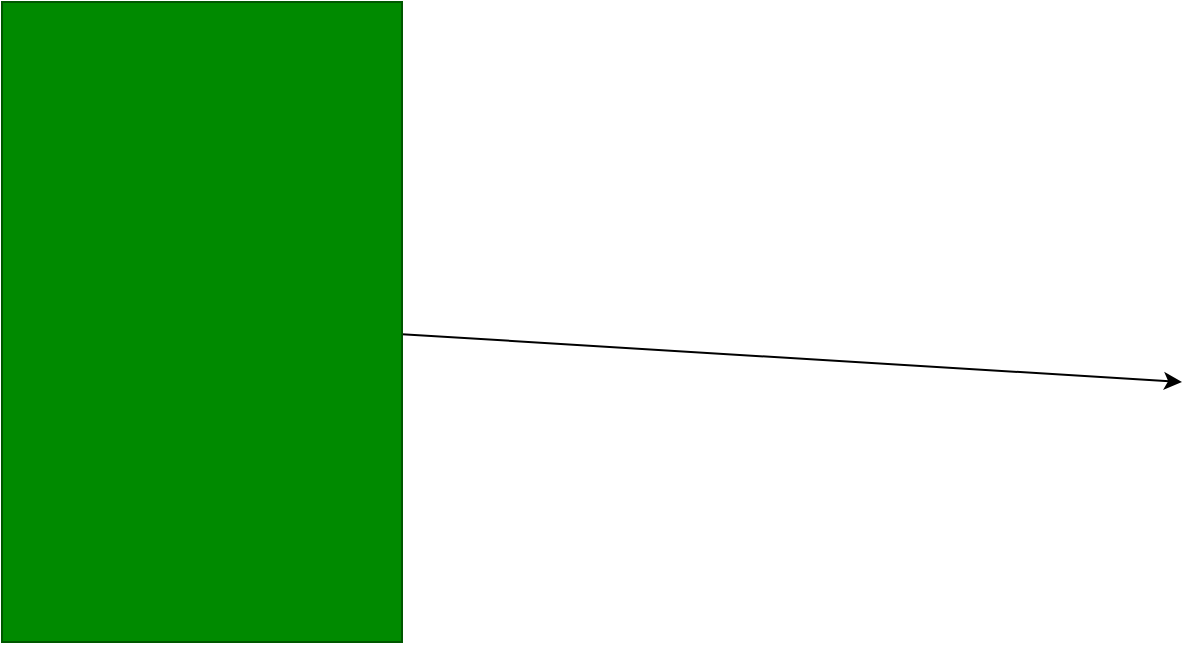<mxfile>
    <diagram id="YlXeOrsX1tv2m6a6Rmo3" name="Page-1">
        <mxGraphModel dx="659" dy="395" grid="1" gridSize="10" guides="1" tooltips="1" connect="1" arrows="1" fold="1" page="1" pageScale="1" pageWidth="850" pageHeight="1100" math="0" shadow="0">
            <root>
                <mxCell id="0"/>
                <mxCell id="1" parent="0"/>
                <mxCell id="3" style="edgeStyle=none;html=1;" parent="1" source="2" edge="1">
                    <mxGeometry relative="1" as="geometry">
                        <mxPoint x="650" y="280" as="targetPoint"/>
                    </mxGeometry>
                </mxCell>
                <mxCell id="2" value="" style="whiteSpace=wrap;html=1;fillColor=#008a00;fontColor=#ffffff;strokeColor=#005700;" parent="1" vertex="1">
                    <mxGeometry x="60" y="90" width="200" height="320" as="geometry"/>
                </mxCell>
            </root>
        </mxGraphModel>
    </diagram>
</mxfile>